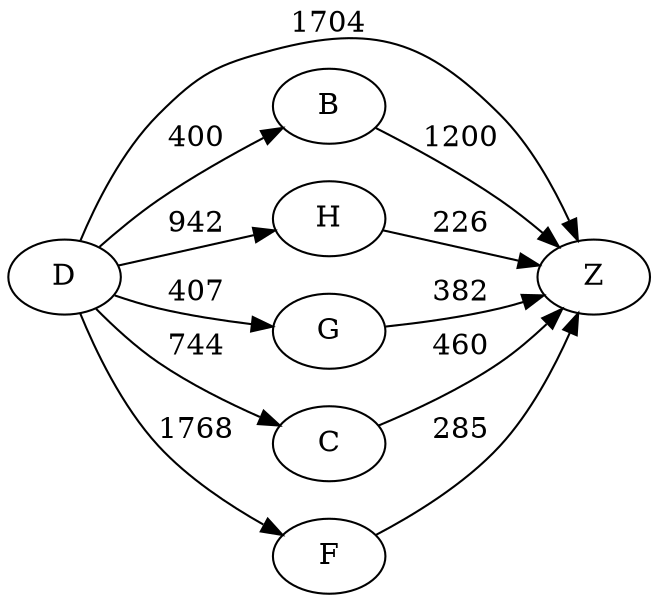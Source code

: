 digraph G {
	rankdir=LR size="8,5"
	D
	Z
	D -> Z [label=1704]
	D
	B
	D -> B [label=400]
	D
	H
	D -> H [label=942]
	D
	G
	D -> G [label=407]
	D
	C
	D -> C [label=744]
	D
	F
	D -> F [label=1768]
	B
	Z
	B -> Z [label=1200]
	H
	Z
	H -> Z [label=226]
	G
	Z
	G -> Z [label=382]
	C
	Z
	C -> Z [label=460]
	F
	Z
	F -> Z [label=285]
}
